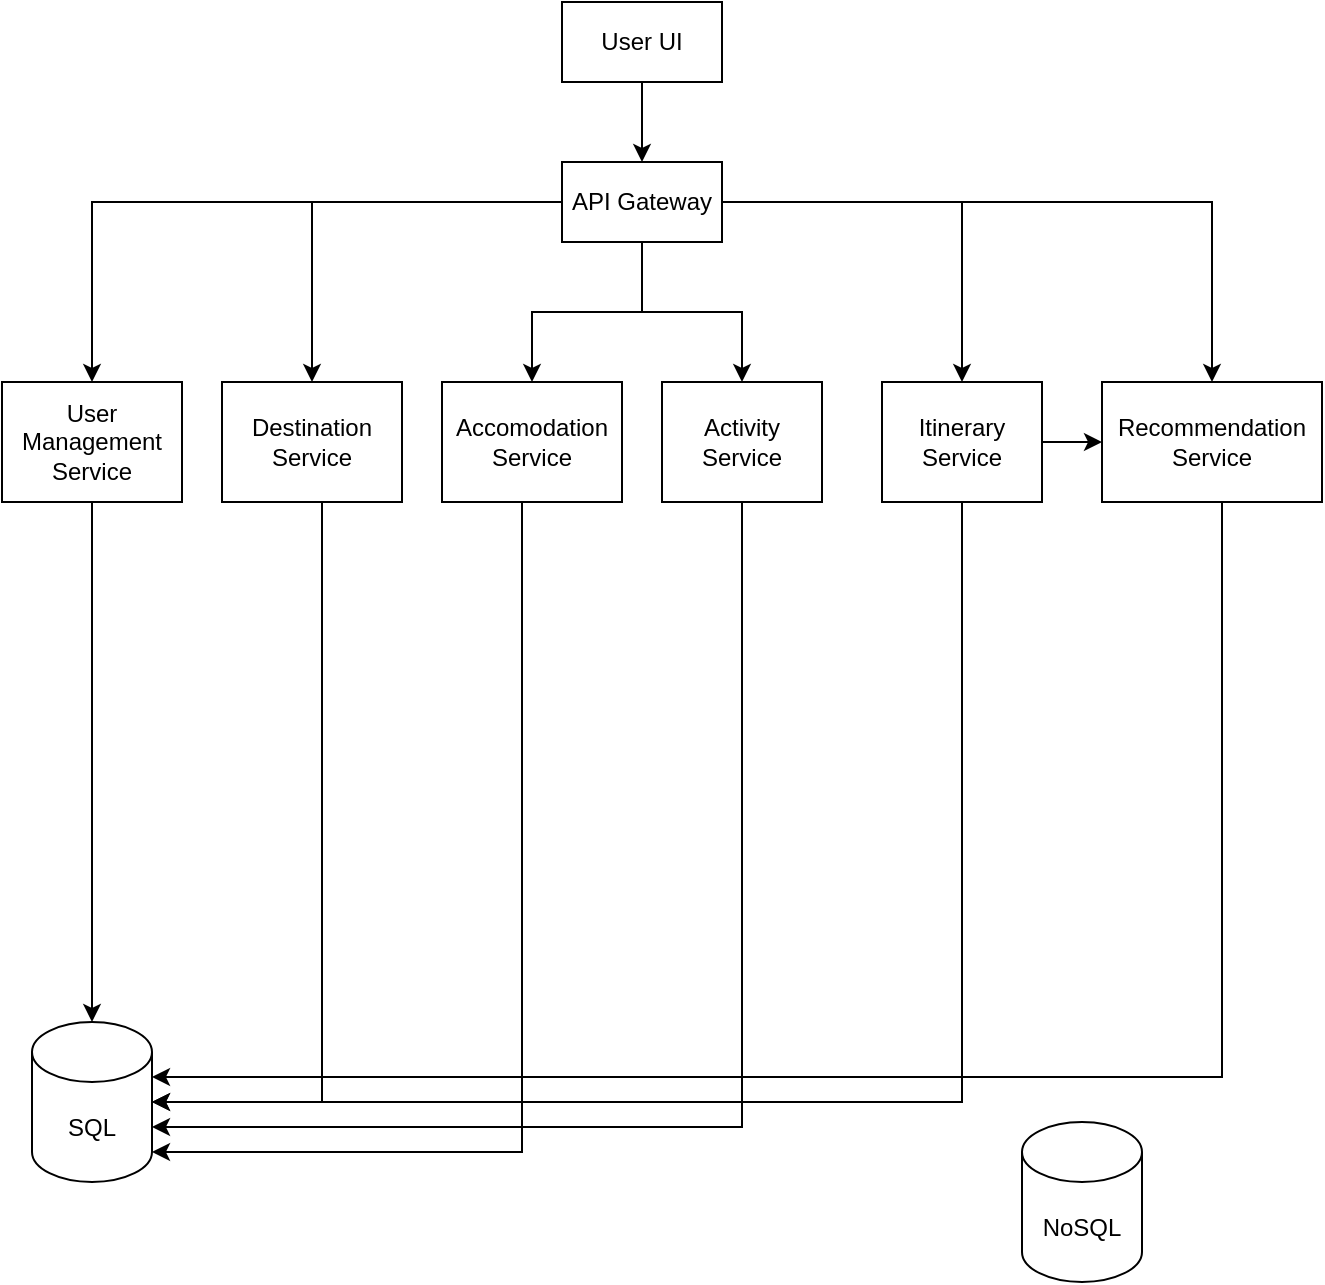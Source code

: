 <mxfile version="24.3.0" type="device">
  <diagram name="Page-1" id="5f0bae14-7c28-e335-631c-24af17079c00">
    <mxGraphModel dx="923" dy="542" grid="1" gridSize="10" guides="1" tooltips="1" connect="1" arrows="1" fold="1" page="1" pageScale="1" pageWidth="1100" pageHeight="850" background="none" math="0" shadow="0">
      <root>
        <mxCell id="0" />
        <mxCell id="1" parent="0" />
        <mxCell id="P3Ne-NETKpsm6mDZbjYq-12" style="edgeStyle=orthogonalEdgeStyle;rounded=0;orthogonalLoop=1;jettySize=auto;html=1;entryX=0.5;entryY=0;entryDx=0;entryDy=0;" parent="1" source="P3Ne-NETKpsm6mDZbjYq-1" target="P3Ne-NETKpsm6mDZbjYq-3" edge="1">
          <mxGeometry relative="1" as="geometry" />
        </mxCell>
        <mxCell id="P3Ne-NETKpsm6mDZbjYq-1" value="User UI" style="rounded=0;whiteSpace=wrap;html=1;" parent="1" vertex="1">
          <mxGeometry x="460" y="40" width="80" height="40" as="geometry" />
        </mxCell>
        <mxCell id="P3Ne-NETKpsm6mDZbjYq-13" style="edgeStyle=orthogonalEdgeStyle;rounded=0;orthogonalLoop=1;jettySize=auto;html=1;entryX=0.5;entryY=0;entryDx=0;entryDy=0;" parent="1" source="P3Ne-NETKpsm6mDZbjYq-3" target="P3Ne-NETKpsm6mDZbjYq-4" edge="1">
          <mxGeometry relative="1" as="geometry" />
        </mxCell>
        <mxCell id="P3Ne-NETKpsm6mDZbjYq-14" style="edgeStyle=orthogonalEdgeStyle;rounded=0;orthogonalLoop=1;jettySize=auto;html=1;" parent="1" source="P3Ne-NETKpsm6mDZbjYq-3" target="P3Ne-NETKpsm6mDZbjYq-5" edge="1">
          <mxGeometry relative="1" as="geometry" />
        </mxCell>
        <mxCell id="P3Ne-NETKpsm6mDZbjYq-15" style="edgeStyle=orthogonalEdgeStyle;rounded=0;orthogonalLoop=1;jettySize=auto;html=1;entryX=0.5;entryY=0;entryDx=0;entryDy=0;" parent="1" source="P3Ne-NETKpsm6mDZbjYq-3" target="P3Ne-NETKpsm6mDZbjYq-6" edge="1">
          <mxGeometry relative="1" as="geometry" />
        </mxCell>
        <mxCell id="P3Ne-NETKpsm6mDZbjYq-16" style="edgeStyle=orthogonalEdgeStyle;rounded=0;orthogonalLoop=1;jettySize=auto;html=1;" parent="1" source="P3Ne-NETKpsm6mDZbjYq-3" target="P3Ne-NETKpsm6mDZbjYq-7" edge="1">
          <mxGeometry relative="1" as="geometry" />
        </mxCell>
        <mxCell id="P3Ne-NETKpsm6mDZbjYq-17" style="edgeStyle=orthogonalEdgeStyle;rounded=0;orthogonalLoop=1;jettySize=auto;html=1;entryX=0.5;entryY=0;entryDx=0;entryDy=0;" parent="1" source="P3Ne-NETKpsm6mDZbjYq-3" target="P3Ne-NETKpsm6mDZbjYq-8" edge="1">
          <mxGeometry relative="1" as="geometry" />
        </mxCell>
        <mxCell id="P3Ne-NETKpsm6mDZbjYq-18" style="edgeStyle=orthogonalEdgeStyle;rounded=0;orthogonalLoop=1;jettySize=auto;html=1;entryX=0.5;entryY=0;entryDx=0;entryDy=0;" parent="1" source="P3Ne-NETKpsm6mDZbjYq-3" target="P3Ne-NETKpsm6mDZbjYq-9" edge="1">
          <mxGeometry relative="1" as="geometry">
            <mxPoint x="610" y="190" as="targetPoint" />
          </mxGeometry>
        </mxCell>
        <mxCell id="P3Ne-NETKpsm6mDZbjYq-3" value="API Gateway" style="rounded=0;whiteSpace=wrap;html=1;" parent="1" vertex="1">
          <mxGeometry x="460" y="120" width="80" height="40" as="geometry" />
        </mxCell>
        <mxCell id="P3Ne-NETKpsm6mDZbjYq-25" style="edgeStyle=orthogonalEdgeStyle;rounded=0;orthogonalLoop=1;jettySize=auto;html=1;" parent="1" source="P3Ne-NETKpsm6mDZbjYq-4" target="P3Ne-NETKpsm6mDZbjYq-23" edge="1">
          <mxGeometry relative="1" as="geometry" />
        </mxCell>
        <mxCell id="P3Ne-NETKpsm6mDZbjYq-4" value="User Management Service" style="rounded=0;whiteSpace=wrap;html=1;" parent="1" vertex="1">
          <mxGeometry x="180" y="230" width="90" height="60" as="geometry" />
        </mxCell>
        <mxCell id="P3Ne-NETKpsm6mDZbjYq-5" value="Destination Service" style="rounded=0;whiteSpace=wrap;html=1;" parent="1" vertex="1">
          <mxGeometry x="290" y="230" width="90" height="60" as="geometry" />
        </mxCell>
        <mxCell id="P3Ne-NETKpsm6mDZbjYq-6" value="Accomodation Service" style="rounded=0;whiteSpace=wrap;html=1;" parent="1" vertex="1">
          <mxGeometry x="400" y="230" width="90" height="60" as="geometry" />
        </mxCell>
        <mxCell id="P3Ne-NETKpsm6mDZbjYq-7" value="Activity Service" style="rounded=0;whiteSpace=wrap;html=1;" parent="1" vertex="1">
          <mxGeometry x="510" y="230" width="80" height="60" as="geometry" />
        </mxCell>
        <mxCell id="P3Ne-NETKpsm6mDZbjYq-19" style="edgeStyle=orthogonalEdgeStyle;rounded=0;orthogonalLoop=1;jettySize=auto;html=1;entryX=0;entryY=0.5;entryDx=0;entryDy=0;" parent="1" source="P3Ne-NETKpsm6mDZbjYq-8" target="P3Ne-NETKpsm6mDZbjYq-9" edge="1">
          <mxGeometry relative="1" as="geometry" />
        </mxCell>
        <mxCell id="P3Ne-NETKpsm6mDZbjYq-8" value="Itinerary Service" style="rounded=0;whiteSpace=wrap;html=1;" parent="1" vertex="1">
          <mxGeometry x="620" y="230" width="80" height="60" as="geometry" />
        </mxCell>
        <mxCell id="P3Ne-NETKpsm6mDZbjYq-9" value="Recommendation Service" style="rounded=0;whiteSpace=wrap;html=1;" parent="1" vertex="1">
          <mxGeometry x="730" y="230" width="110" height="60" as="geometry" />
        </mxCell>
        <mxCell id="P3Ne-NETKpsm6mDZbjYq-23" value="SQL" style="shape=cylinder3;whiteSpace=wrap;html=1;boundedLbl=1;backgroundOutline=1;size=15;" parent="1" vertex="1">
          <mxGeometry x="195" y="550" width="60" height="80" as="geometry" />
        </mxCell>
        <mxCell id="P3Ne-NETKpsm6mDZbjYq-24" value="NoSQL" style="shape=cylinder3;whiteSpace=wrap;html=1;boundedLbl=1;backgroundOutline=1;size=15;" parent="1" vertex="1">
          <mxGeometry x="690" y="600" width="60" height="80" as="geometry" />
        </mxCell>
        <mxCell id="P3Ne-NETKpsm6mDZbjYq-26" style="edgeStyle=orthogonalEdgeStyle;rounded=0;orthogonalLoop=1;jettySize=auto;html=1;entryX=1;entryY=0.5;entryDx=0;entryDy=0;entryPerimeter=0;" parent="1" source="P3Ne-NETKpsm6mDZbjYq-5" target="P3Ne-NETKpsm6mDZbjYq-23" edge="1">
          <mxGeometry relative="1" as="geometry">
            <Array as="points">
              <mxPoint x="340" y="590" />
            </Array>
          </mxGeometry>
        </mxCell>
        <mxCell id="P3Ne-NETKpsm6mDZbjYq-27" style="edgeStyle=orthogonalEdgeStyle;rounded=0;orthogonalLoop=1;jettySize=auto;html=1;entryX=1;entryY=1;entryDx=0;entryDy=-15;entryPerimeter=0;" parent="1" source="P3Ne-NETKpsm6mDZbjYq-6" target="P3Ne-NETKpsm6mDZbjYq-23" edge="1">
          <mxGeometry relative="1" as="geometry">
            <Array as="points">
              <mxPoint x="440" y="615" />
            </Array>
          </mxGeometry>
        </mxCell>
        <mxCell id="P3Ne-NETKpsm6mDZbjYq-28" style="edgeStyle=orthogonalEdgeStyle;rounded=0;orthogonalLoop=1;jettySize=auto;html=1;entryX=1;entryY=0;entryDx=0;entryDy=52.5;entryPerimeter=0;" parent="1" source="P3Ne-NETKpsm6mDZbjYq-7" target="P3Ne-NETKpsm6mDZbjYq-23" edge="1">
          <mxGeometry relative="1" as="geometry">
            <Array as="points">
              <mxPoint x="550" y="603" />
            </Array>
          </mxGeometry>
        </mxCell>
        <mxCell id="P3Ne-NETKpsm6mDZbjYq-29" style="edgeStyle=orthogonalEdgeStyle;rounded=0;orthogonalLoop=1;jettySize=auto;html=1;entryX=1;entryY=0.5;entryDx=0;entryDy=0;entryPerimeter=0;" parent="1" source="P3Ne-NETKpsm6mDZbjYq-8" target="P3Ne-NETKpsm6mDZbjYq-23" edge="1">
          <mxGeometry relative="1" as="geometry">
            <Array as="points">
              <mxPoint x="660" y="590" />
            </Array>
          </mxGeometry>
        </mxCell>
        <mxCell id="P3Ne-NETKpsm6mDZbjYq-30" style="edgeStyle=orthogonalEdgeStyle;rounded=0;orthogonalLoop=1;jettySize=auto;html=1;entryX=1;entryY=0;entryDx=0;entryDy=27.5;entryPerimeter=0;" parent="1" source="P3Ne-NETKpsm6mDZbjYq-9" target="P3Ne-NETKpsm6mDZbjYq-23" edge="1">
          <mxGeometry relative="1" as="geometry">
            <Array as="points">
              <mxPoint x="790" y="578" />
            </Array>
          </mxGeometry>
        </mxCell>
      </root>
    </mxGraphModel>
  </diagram>
</mxfile>
